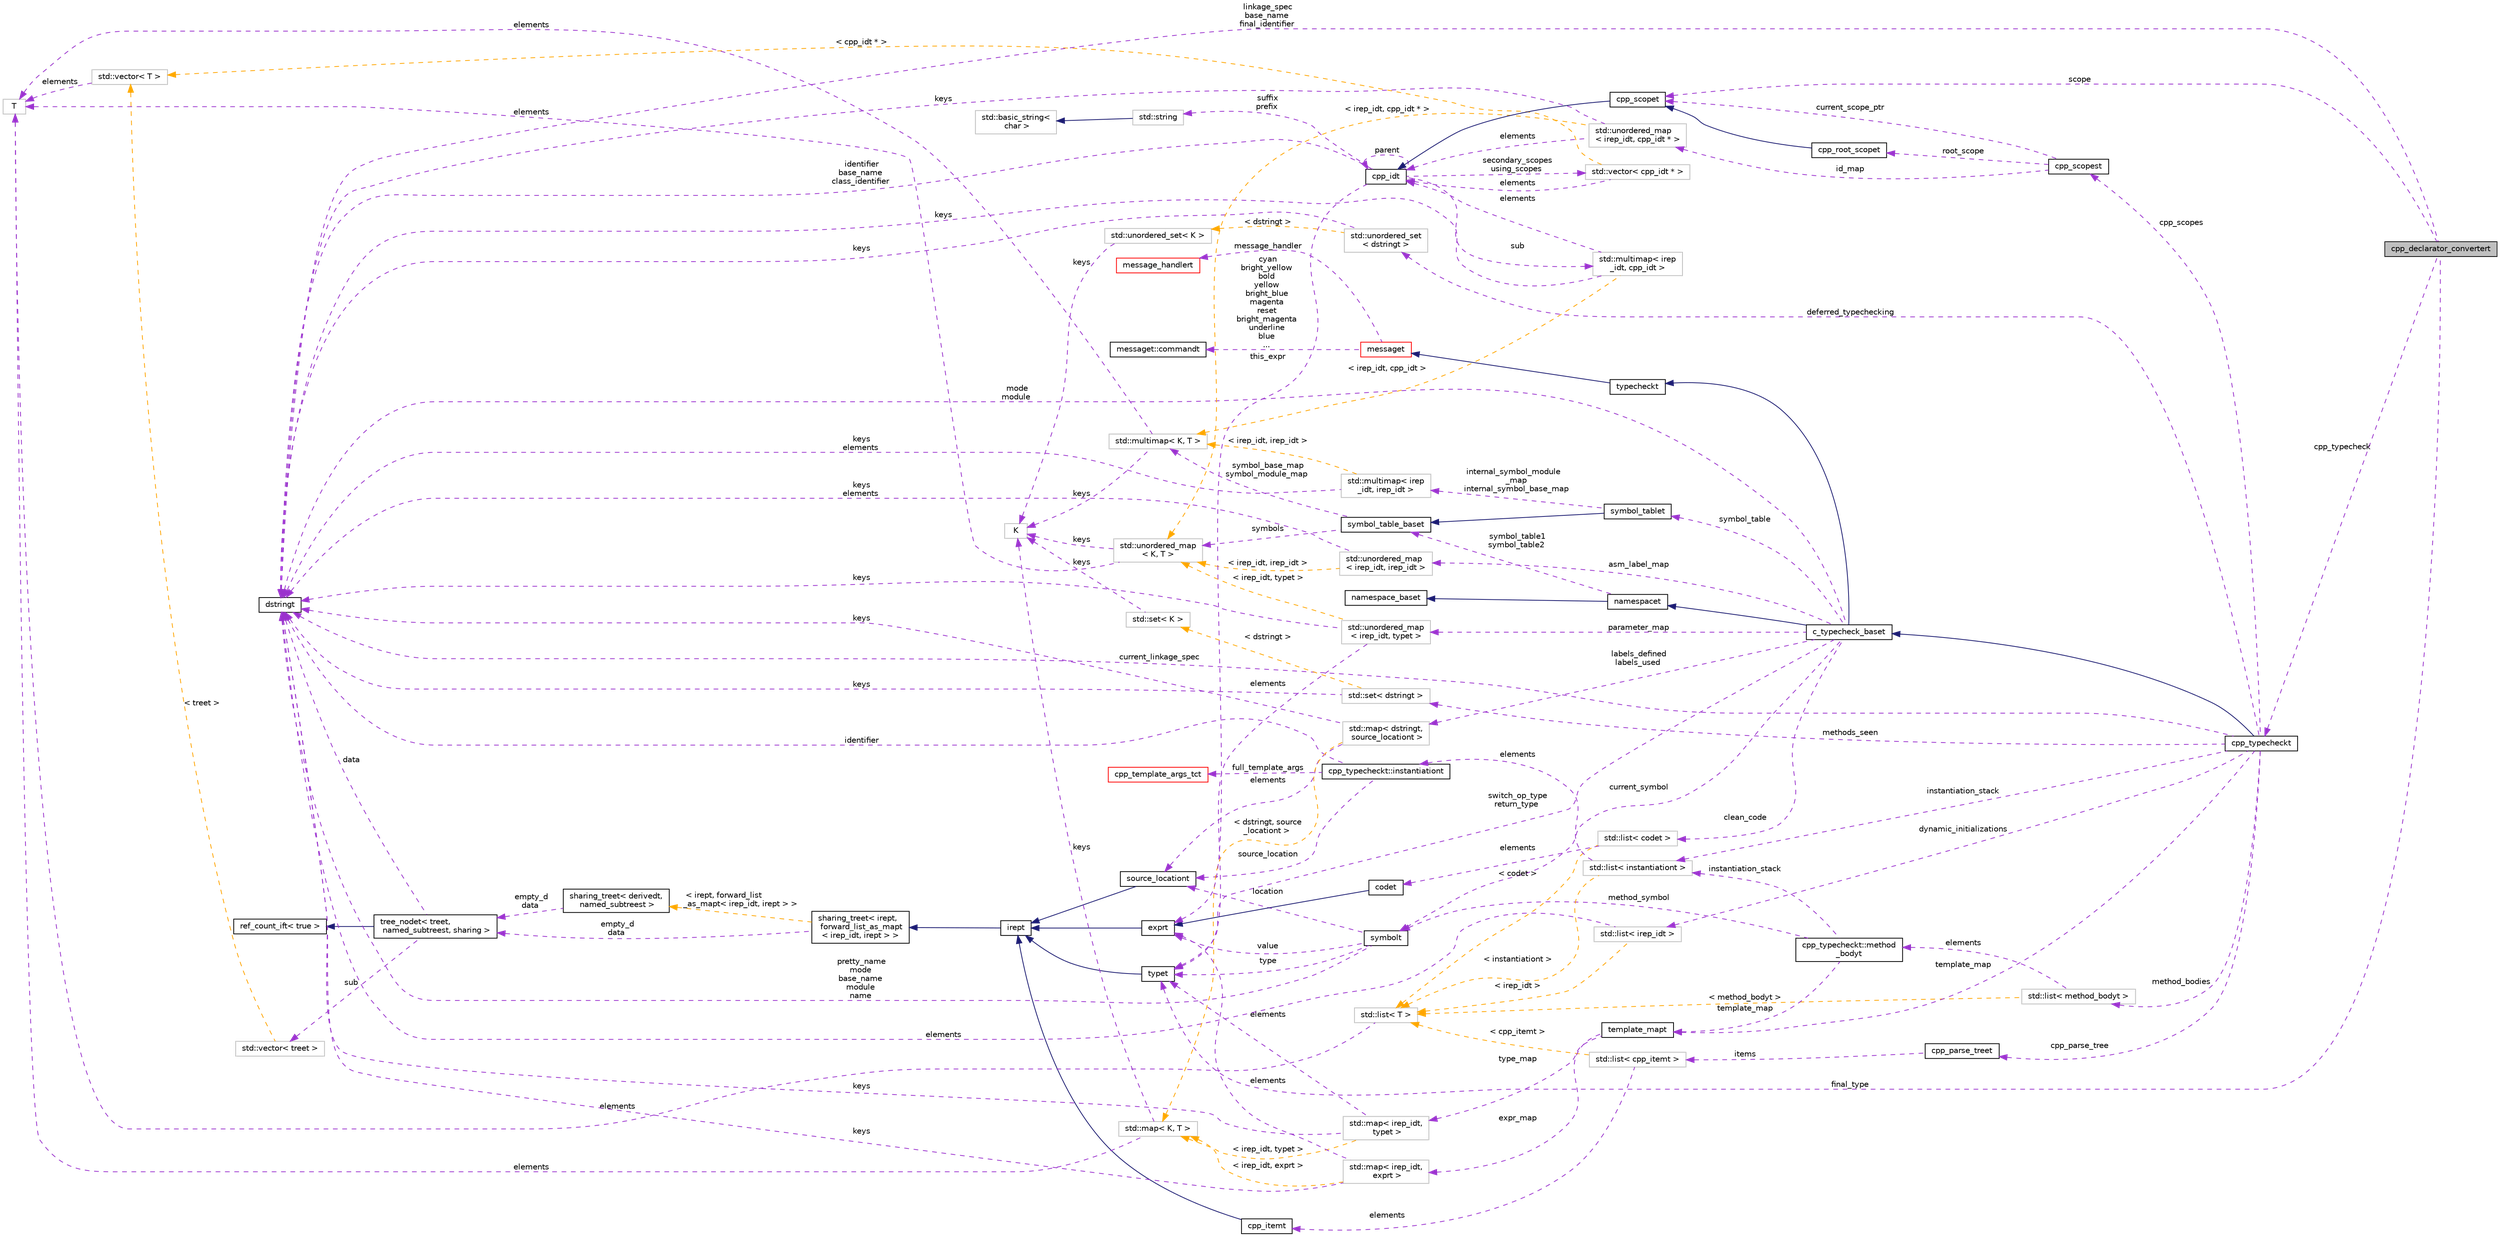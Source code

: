digraph "cpp_declarator_convertert"
{
 // LATEX_PDF_SIZE
  bgcolor="transparent";
  edge [fontname="Helvetica",fontsize="10",labelfontname="Helvetica",labelfontsize="10"];
  node [fontname="Helvetica",fontsize="10",shape=record];
  rankdir="LR";
  Node1 [label="cpp_declarator_convertert",height=0.2,width=0.4,color="black", fillcolor="grey75", style="filled", fontcolor="black",tooltip=" "];
  Node2 -> Node1 [dir="back",color="darkorchid3",fontsize="10",style="dashed",label=" final_type" ,fontname="Helvetica"];
  Node2 [label="typet",height=0.2,width=0.4,color="black",URL="$classtypet.html",tooltip="The type of an expression, extends irept."];
  Node3 -> Node2 [dir="back",color="midnightblue",fontsize="10",style="solid",fontname="Helvetica"];
  Node3 [label="irept",height=0.2,width=0.4,color="black",URL="$classirept.html",tooltip="There are a large number of kinds of tree structured or tree-like data in CPROVER."];
  Node4 -> Node3 [dir="back",color="midnightblue",fontsize="10",style="solid",fontname="Helvetica"];
  Node4 [label="sharing_treet\< irept,\l forward_list_as_mapt\l\< irep_idt, irept \> \>",height=0.2,width=0.4,color="black",URL="$classsharing__treet.html",tooltip=" "];
  Node5 -> Node4 [dir="back",color="darkorchid3",fontsize="10",style="dashed",label=" empty_d\ndata" ,fontname="Helvetica"];
  Node5 [label="tree_nodet\< treet,\l named_subtreest, sharing \>",height=0.2,width=0.4,color="black",URL="$classtree__nodet.html",tooltip="A node with data in a tree, it contains:"];
  Node6 -> Node5 [dir="back",color="midnightblue",fontsize="10",style="solid",fontname="Helvetica"];
  Node6 [label="ref_count_ift\< true \>",height=0.2,width=0.4,color="black",URL="$structref__count__ift_3_01true_01_4.html",tooltip=" "];
  Node7 -> Node5 [dir="back",color="darkorchid3",fontsize="10",style="dashed",label=" sub" ,fontname="Helvetica"];
  Node7 [label="std::vector\< treet \>",height=0.2,width=0.4,color="grey75",tooltip=" "];
  Node8 -> Node7 [dir="back",color="orange",fontsize="10",style="dashed",label=" \< treet \>" ,fontname="Helvetica"];
  Node8 [label="std::vector\< T \>",height=0.2,width=0.4,color="grey75",tooltip="STL class."];
  Node9 -> Node8 [dir="back",color="darkorchid3",fontsize="10",style="dashed",label=" elements" ,fontname="Helvetica"];
  Node9 [label="T",height=0.2,width=0.4,color="grey75",tooltip=" "];
  Node10 -> Node5 [dir="back",color="darkorchid3",fontsize="10",style="dashed",label=" data" ,fontname="Helvetica"];
  Node10 [label="dstringt",height=0.2,width=0.4,color="black",URL="$classdstringt.html",tooltip="dstringt has one field, an unsigned integer no which is an index into a static table of strings."];
  Node11 -> Node4 [dir="back",color="orange",fontsize="10",style="dashed",label=" \< irept, forward_list\l_as_mapt\< irep_idt, irept \> \>" ,fontname="Helvetica"];
  Node11 [label="sharing_treet\< derivedt,\l named_subtreest \>",height=0.2,width=0.4,color="black",URL="$classsharing__treet.html",tooltip="Base class for tree-like data structures with sharing."];
  Node5 -> Node11 [dir="back",color="darkorchid3",fontsize="10",style="dashed",label=" empty_d\ndata" ,fontname="Helvetica"];
  Node12 -> Node1 [dir="back",color="darkorchid3",fontsize="10",style="dashed",label=" cpp_typecheck" ,fontname="Helvetica"];
  Node12 [label="cpp_typecheckt",height=0.2,width=0.4,color="black",URL="$classcpp__typecheckt.html",tooltip=" "];
  Node13 -> Node12 [dir="back",color="midnightblue",fontsize="10",style="solid",fontname="Helvetica"];
  Node13 [label="c_typecheck_baset",height=0.2,width=0.4,color="black",URL="$classc__typecheck__baset.html",tooltip=" "];
  Node14 -> Node13 [dir="back",color="midnightblue",fontsize="10",style="solid",fontname="Helvetica"];
  Node14 [label="typecheckt",height=0.2,width=0.4,color="black",URL="$classtypecheckt.html",tooltip=" "];
  Node15 -> Node14 [dir="back",color="midnightblue",fontsize="10",style="solid",fontname="Helvetica"];
  Node15 [label="messaget",height=0.2,width=0.4,color="red",URL="$classmessaget.html",tooltip="Class that provides messages with a built-in verbosity 'level'."];
  Node16 -> Node15 [dir="back",color="darkorchid3",fontsize="10",style="dashed",label=" message_handler" ,fontname="Helvetica"];
  Node16 [label="message_handlert",height=0.2,width=0.4,color="red",URL="$classmessage__handlert.html",tooltip=" "];
  Node18 -> Node15 [dir="back",color="darkorchid3",fontsize="10",style="dashed",label=" cyan\nbright_yellow\nbold\nyellow\nbright_blue\nmagenta\nreset\nbright_magenta\nunderline\nblue\n..." ,fontname="Helvetica"];
  Node18 [label="messaget::commandt",height=0.2,width=0.4,color="black",URL="$classmessaget_1_1commandt.html",tooltip=" "];
  Node27 -> Node13 [dir="back",color="midnightblue",fontsize="10",style="solid",fontname="Helvetica"];
  Node27 [label="namespacet",height=0.2,width=0.4,color="black",URL="$classnamespacet.html",tooltip="A namespacet is essentially one or two symbol tables bound together, to allow for symbol lookups in t..."];
  Node28 -> Node27 [dir="back",color="midnightblue",fontsize="10",style="solid",fontname="Helvetica"];
  Node28 [label="namespace_baset",height=0.2,width=0.4,color="black",URL="$classnamespace__baset.html",tooltip="Basic interface for a namespace."];
  Node29 -> Node27 [dir="back",color="darkorchid3",fontsize="10",style="dashed",label=" symbol_table1\nsymbol_table2" ,fontname="Helvetica"];
  Node29 [label="symbol_table_baset",height=0.2,width=0.4,color="black",URL="$classsymbol__table__baset.html",tooltip="The symbol table base class interface."];
  Node30 -> Node29 [dir="back",color="darkorchid3",fontsize="10",style="dashed",label=" symbol_base_map\nsymbol_module_map" ,fontname="Helvetica"];
  Node30 [label="std::multimap\< K, T \>",height=0.2,width=0.4,color="grey75",tooltip="STL class."];
  Node31 -> Node30 [dir="back",color="darkorchid3",fontsize="10",style="dashed",label=" keys" ,fontname="Helvetica"];
  Node31 [label="K",height=0.2,width=0.4,color="grey75",tooltip=" "];
  Node9 -> Node30 [dir="back",color="darkorchid3",fontsize="10",style="dashed",label=" elements" ,fontname="Helvetica"];
  Node32 -> Node29 [dir="back",color="darkorchid3",fontsize="10",style="dashed",label=" symbols" ,fontname="Helvetica"];
  Node32 [label="std::unordered_map\l\< K, T \>",height=0.2,width=0.4,color="grey75",tooltip="STL class."];
  Node31 -> Node32 [dir="back",color="darkorchid3",fontsize="10",style="dashed",label=" keys" ,fontname="Helvetica"];
  Node9 -> Node32 [dir="back",color="darkorchid3",fontsize="10",style="dashed",label=" elements" ,fontname="Helvetica"];
  Node33 -> Node13 [dir="back",color="darkorchid3",fontsize="10",style="dashed",label=" symbol_table" ,fontname="Helvetica"];
  Node33 [label="symbol_tablet",height=0.2,width=0.4,color="black",URL="$classsymbol__tablet.html",tooltip="The symbol table."];
  Node29 -> Node33 [dir="back",color="midnightblue",fontsize="10",style="solid",fontname="Helvetica"];
  Node34 -> Node33 [dir="back",color="darkorchid3",fontsize="10",style="dashed",label=" internal_symbol_module\l_map\ninternal_symbol_base_map" ,fontname="Helvetica"];
  Node34 [label="std::multimap\< irep\l_idt, irep_idt \>",height=0.2,width=0.4,color="grey75",tooltip=" "];
  Node10 -> Node34 [dir="back",color="darkorchid3",fontsize="10",style="dashed",label=" keys\nelements" ,fontname="Helvetica"];
  Node30 -> Node34 [dir="back",color="orange",fontsize="10",style="dashed",label=" \< irep_idt, irep_idt \>" ,fontname="Helvetica"];
  Node35 -> Node13 [dir="back",color="darkorchid3",fontsize="10",style="dashed",label=" asm_label_map" ,fontname="Helvetica"];
  Node35 [label="std::unordered_map\l\< irep_idt, irep_idt \>",height=0.2,width=0.4,color="grey75",tooltip=" "];
  Node10 -> Node35 [dir="back",color="darkorchid3",fontsize="10",style="dashed",label=" keys\nelements" ,fontname="Helvetica"];
  Node32 -> Node35 [dir="back",color="orange",fontsize="10",style="dashed",label=" \< irep_idt, irep_idt \>" ,fontname="Helvetica"];
  Node36 -> Node13 [dir="back",color="darkorchid3",fontsize="10",style="dashed",label=" labels_defined\nlabels_used" ,fontname="Helvetica"];
  Node36 [label="std::map\< dstringt,\l source_locationt \>",height=0.2,width=0.4,color="grey75",tooltip=" "];
  Node10 -> Node36 [dir="back",color="darkorchid3",fontsize="10",style="dashed",label=" keys" ,fontname="Helvetica"];
  Node25 -> Node36 [dir="back",color="darkorchid3",fontsize="10",style="dashed",label=" elements" ,fontname="Helvetica"];
  Node25 [label="source_locationt",height=0.2,width=0.4,color="black",URL="$classsource__locationt.html",tooltip=" "];
  Node3 -> Node25 [dir="back",color="midnightblue",fontsize="10",style="solid",fontname="Helvetica"];
  Node37 -> Node36 [dir="back",color="orange",fontsize="10",style="dashed",label=" \< dstringt, source\l_locationt \>" ,fontname="Helvetica"];
  Node37 [label="std::map\< K, T \>",height=0.2,width=0.4,color="grey75",tooltip="STL class."];
  Node31 -> Node37 [dir="back",color="darkorchid3",fontsize="10",style="dashed",label=" keys" ,fontname="Helvetica"];
  Node9 -> Node37 [dir="back",color="darkorchid3",fontsize="10",style="dashed",label=" elements" ,fontname="Helvetica"];
  Node2 -> Node13 [dir="back",color="darkorchid3",fontsize="10",style="dashed",label=" switch_op_type\nreturn_type" ,fontname="Helvetica"];
  Node10 -> Node13 [dir="back",color="darkorchid3",fontsize="10",style="dashed",label=" mode\nmodule" ,fontname="Helvetica"];
  Node38 -> Node13 [dir="back",color="darkorchid3",fontsize="10",style="dashed",label=" current_symbol" ,fontname="Helvetica"];
  Node38 [label="symbolt",height=0.2,width=0.4,color="black",URL="$classsymbolt.html",tooltip="Symbol table entry."];
  Node2 -> Node38 [dir="back",color="darkorchid3",fontsize="10",style="dashed",label=" type" ,fontname="Helvetica"];
  Node10 -> Node38 [dir="back",color="darkorchid3",fontsize="10",style="dashed",label=" pretty_name\nmode\nbase_name\nmodule\nname" ,fontname="Helvetica"];
  Node39 -> Node38 [dir="back",color="darkorchid3",fontsize="10",style="dashed",label=" value" ,fontname="Helvetica"];
  Node39 [label="exprt",height=0.2,width=0.4,color="black",URL="$classexprt.html",tooltip="Base class for all expressions."];
  Node3 -> Node39 [dir="back",color="midnightblue",fontsize="10",style="solid",fontname="Helvetica"];
  Node25 -> Node38 [dir="back",color="darkorchid3",fontsize="10",style="dashed",label=" location" ,fontname="Helvetica"];
  Node40 -> Node13 [dir="back",color="darkorchid3",fontsize="10",style="dashed",label=" clean_code" ,fontname="Helvetica"];
  Node40 [label="std::list\< codet \>",height=0.2,width=0.4,color="grey75",tooltip=" "];
  Node41 -> Node40 [dir="back",color="darkorchid3",fontsize="10",style="dashed",label=" elements" ,fontname="Helvetica"];
  Node41 [label="codet",height=0.2,width=0.4,color="black",URL="$classcodet.html",tooltip="Data structure for representing an arbitrary statement in a program."];
  Node39 -> Node41 [dir="back",color="midnightblue",fontsize="10",style="solid",fontname="Helvetica"];
  Node42 -> Node40 [dir="back",color="orange",fontsize="10",style="dashed",label=" \< codet \>" ,fontname="Helvetica"];
  Node42 [label="std::list\< T \>",height=0.2,width=0.4,color="grey75",tooltip="STL class."];
  Node9 -> Node42 [dir="back",color="darkorchid3",fontsize="10",style="dashed",label=" elements" ,fontname="Helvetica"];
  Node43 -> Node13 [dir="back",color="darkorchid3",fontsize="10",style="dashed",label=" parameter_map" ,fontname="Helvetica"];
  Node43 [label="std::unordered_map\l\< irep_idt, typet \>",height=0.2,width=0.4,color="grey75",tooltip=" "];
  Node2 -> Node43 [dir="back",color="darkorchid3",fontsize="10",style="dashed",label=" elements" ,fontname="Helvetica"];
  Node10 -> Node43 [dir="back",color="darkorchid3",fontsize="10",style="dashed",label=" keys" ,fontname="Helvetica"];
  Node32 -> Node43 [dir="back",color="orange",fontsize="10",style="dashed",label=" \< irep_idt, typet \>" ,fontname="Helvetica"];
  Node44 -> Node12 [dir="back",color="darkorchid3",fontsize="10",style="dashed",label=" deferred_typechecking" ,fontname="Helvetica"];
  Node44 [label="std::unordered_set\l\< dstringt \>",height=0.2,width=0.4,color="grey75",tooltip=" "];
  Node10 -> Node44 [dir="back",color="darkorchid3",fontsize="10",style="dashed",label=" keys" ,fontname="Helvetica"];
  Node45 -> Node44 [dir="back",color="orange",fontsize="10",style="dashed",label=" \< dstringt \>" ,fontname="Helvetica"];
  Node45 [label="std::unordered_set\< K \>",height=0.2,width=0.4,color="grey75",tooltip="STL class."];
  Node31 -> Node45 [dir="back",color="darkorchid3",fontsize="10",style="dashed",label=" keys" ,fontname="Helvetica"];
  Node46 -> Node12 [dir="back",color="darkorchid3",fontsize="10",style="dashed",label=" dynamic_initializations" ,fontname="Helvetica"];
  Node46 [label="std::list\< irep_idt \>",height=0.2,width=0.4,color="grey75",tooltip=" "];
  Node10 -> Node46 [dir="back",color="darkorchid3",fontsize="10",style="dashed",label=" elements" ,fontname="Helvetica"];
  Node42 -> Node46 [dir="back",color="orange",fontsize="10",style="dashed",label=" \< irep_idt \>" ,fontname="Helvetica"];
  Node47 -> Node12 [dir="back",color="darkorchid3",fontsize="10",style="dashed",label=" cpp_scopes" ,fontname="Helvetica"];
  Node47 [label="cpp_scopest",height=0.2,width=0.4,color="black",URL="$classcpp__scopest.html",tooltip=" "];
  Node48 -> Node47 [dir="back",color="darkorchid3",fontsize="10",style="dashed",label=" id_map" ,fontname="Helvetica"];
  Node48 [label="std::unordered_map\l\< irep_idt, cpp_idt * \>",height=0.2,width=0.4,color="grey75",tooltip=" "];
  Node10 -> Node48 [dir="back",color="darkorchid3",fontsize="10",style="dashed",label=" keys" ,fontname="Helvetica"];
  Node49 -> Node48 [dir="back",color="darkorchid3",fontsize="10",style="dashed",label=" elements" ,fontname="Helvetica"];
  Node49 [label="cpp_idt",height=0.2,width=0.4,color="black",URL="$classcpp__idt.html",tooltip=" "];
  Node50 -> Node49 [dir="back",color="darkorchid3",fontsize="10",style="dashed",label=" secondary_scopes\nusing_scopes" ,fontname="Helvetica"];
  Node50 [label="std::vector\< cpp_idt * \>",height=0.2,width=0.4,color="grey75",tooltip=" "];
  Node49 -> Node50 [dir="back",color="darkorchid3",fontsize="10",style="dashed",label=" elements" ,fontname="Helvetica"];
  Node8 -> Node50 [dir="back",color="orange",fontsize="10",style="dashed",label=" \< cpp_idt * \>" ,fontname="Helvetica"];
  Node51 -> Node49 [dir="back",color="darkorchid3",fontsize="10",style="dashed",label=" sub" ,fontname="Helvetica"];
  Node51 [label="std::multimap\< irep\l_idt, cpp_idt \>",height=0.2,width=0.4,color="grey75",tooltip=" "];
  Node10 -> Node51 [dir="back",color="darkorchid3",fontsize="10",style="dashed",label=" keys" ,fontname="Helvetica"];
  Node49 -> Node51 [dir="back",color="darkorchid3",fontsize="10",style="dashed",label=" elements" ,fontname="Helvetica"];
  Node30 -> Node51 [dir="back",color="orange",fontsize="10",style="dashed",label=" \< irep_idt, cpp_idt \>" ,fontname="Helvetica"];
  Node10 -> Node49 [dir="back",color="darkorchid3",fontsize="10",style="dashed",label=" identifier\nbase_name\nclass_identifier" ,fontname="Helvetica"];
  Node49 -> Node49 [dir="back",color="darkorchid3",fontsize="10",style="dashed",label=" parent" ,fontname="Helvetica"];
  Node52 -> Node49 [dir="back",color="darkorchid3",fontsize="10",style="dashed",label=" suffix\nprefix" ,fontname="Helvetica"];
  Node52 [label="std::string",height=0.2,width=0.4,color="grey75",tooltip="STL class."];
  Node53 -> Node52 [dir="back",color="midnightblue",fontsize="10",style="solid",fontname="Helvetica"];
  Node53 [label="std::basic_string\<\l char \>",height=0.2,width=0.4,color="grey75",tooltip="STL class."];
  Node39 -> Node49 [dir="back",color="darkorchid3",fontsize="10",style="dashed",label=" this_expr" ,fontname="Helvetica"];
  Node32 -> Node48 [dir="back",color="orange",fontsize="10",style="dashed",label=" \< irep_idt, cpp_idt * \>" ,fontname="Helvetica"];
  Node54 -> Node47 [dir="back",color="darkorchid3",fontsize="10",style="dashed",label=" root_scope" ,fontname="Helvetica"];
  Node54 [label="cpp_root_scopet",height=0.2,width=0.4,color="black",URL="$classcpp__root__scopet.html",tooltip=" "];
  Node55 -> Node54 [dir="back",color="midnightblue",fontsize="10",style="solid",fontname="Helvetica"];
  Node55 [label="cpp_scopet",height=0.2,width=0.4,color="black",URL="$classcpp__scopet.html",tooltip=" "];
  Node49 -> Node55 [dir="back",color="midnightblue",fontsize="10",style="solid",fontname="Helvetica"];
  Node55 -> Node47 [dir="back",color="darkorchid3",fontsize="10",style="dashed",label=" current_scope_ptr" ,fontname="Helvetica"];
  Node56 -> Node12 [dir="back",color="darkorchid3",fontsize="10",style="dashed",label=" method_bodies" ,fontname="Helvetica"];
  Node56 [label="std::list\< method_bodyt \>",height=0.2,width=0.4,color="grey75",tooltip=" "];
  Node57 -> Node56 [dir="back",color="darkorchid3",fontsize="10",style="dashed",label=" elements" ,fontname="Helvetica"];
  Node57 [label="cpp_typecheckt::method\l_bodyt",height=0.2,width=0.4,color="black",URL="$structcpp__typecheckt_1_1method__bodyt.html",tooltip=" "];
  Node38 -> Node57 [dir="back",color="darkorchid3",fontsize="10",style="dashed",label=" method_symbol" ,fontname="Helvetica"];
  Node58 -> Node57 [dir="back",color="darkorchid3",fontsize="10",style="dashed",label=" template_map" ,fontname="Helvetica"];
  Node58 [label="template_mapt",height=0.2,width=0.4,color="black",URL="$classtemplate__mapt.html",tooltip=" "];
  Node59 -> Node58 [dir="back",color="darkorchid3",fontsize="10",style="dashed",label=" type_map" ,fontname="Helvetica"];
  Node59 [label="std::map\< irep_idt,\l typet \>",height=0.2,width=0.4,color="grey75",tooltip=" "];
  Node2 -> Node59 [dir="back",color="darkorchid3",fontsize="10",style="dashed",label=" elements" ,fontname="Helvetica"];
  Node10 -> Node59 [dir="back",color="darkorchid3",fontsize="10",style="dashed",label=" keys" ,fontname="Helvetica"];
  Node37 -> Node59 [dir="back",color="orange",fontsize="10",style="dashed",label=" \< irep_idt, typet \>" ,fontname="Helvetica"];
  Node60 -> Node58 [dir="back",color="darkorchid3",fontsize="10",style="dashed",label=" expr_map" ,fontname="Helvetica"];
  Node60 [label="std::map\< irep_idt,\l exprt \>",height=0.2,width=0.4,color="grey75",tooltip=" "];
  Node10 -> Node60 [dir="back",color="darkorchid3",fontsize="10",style="dashed",label=" keys" ,fontname="Helvetica"];
  Node39 -> Node60 [dir="back",color="darkorchid3",fontsize="10",style="dashed",label=" elements" ,fontname="Helvetica"];
  Node37 -> Node60 [dir="back",color="orange",fontsize="10",style="dashed",label=" \< irep_idt, exprt \>" ,fontname="Helvetica"];
  Node61 -> Node57 [dir="back",color="darkorchid3",fontsize="10",style="dashed",label=" instantiation_stack" ,fontname="Helvetica"];
  Node61 [label="std::list\< instantiationt \>",height=0.2,width=0.4,color="grey75",tooltip=" "];
  Node62 -> Node61 [dir="back",color="darkorchid3",fontsize="10",style="dashed",label=" elements" ,fontname="Helvetica"];
  Node62 [label="cpp_typecheckt::instantiationt",height=0.2,width=0.4,color="black",URL="$classcpp__typecheckt_1_1instantiationt.html",tooltip=" "];
  Node63 -> Node62 [dir="back",color="darkorchid3",fontsize="10",style="dashed",label=" full_template_args" ,fontname="Helvetica"];
  Node63 [label="cpp_template_args_tct",height=0.2,width=0.4,color="red",URL="$classcpp__template__args__tct.html",tooltip=" "];
  Node10 -> Node62 [dir="back",color="darkorchid3",fontsize="10",style="dashed",label=" identifier" ,fontname="Helvetica"];
  Node25 -> Node62 [dir="back",color="darkorchid3",fontsize="10",style="dashed",label=" source_location" ,fontname="Helvetica"];
  Node42 -> Node61 [dir="back",color="orange",fontsize="10",style="dashed",label=" \< instantiationt \>" ,fontname="Helvetica"];
  Node42 -> Node56 [dir="back",color="orange",fontsize="10",style="dashed",label=" \< method_bodyt \>" ,fontname="Helvetica"];
  Node10 -> Node12 [dir="back",color="darkorchid3",fontsize="10",style="dashed",label=" current_linkage_spec" ,fontname="Helvetica"];
  Node65 -> Node12 [dir="back",color="darkorchid3",fontsize="10",style="dashed",label=" methods_seen" ,fontname="Helvetica"];
  Node65 [label="std::set\< dstringt \>",height=0.2,width=0.4,color="grey75",tooltip=" "];
  Node10 -> Node65 [dir="back",color="darkorchid3",fontsize="10",style="dashed",label=" keys" ,fontname="Helvetica"];
  Node66 -> Node65 [dir="back",color="orange",fontsize="10",style="dashed",label=" \< dstringt \>" ,fontname="Helvetica"];
  Node66 [label="std::set\< K \>",height=0.2,width=0.4,color="grey75",tooltip="STL class."];
  Node31 -> Node66 [dir="back",color="darkorchid3",fontsize="10",style="dashed",label=" keys" ,fontname="Helvetica"];
  Node67 -> Node12 [dir="back",color="darkorchid3",fontsize="10",style="dashed",label=" cpp_parse_tree" ,fontname="Helvetica"];
  Node67 [label="cpp_parse_treet",height=0.2,width=0.4,color="black",URL="$classcpp__parse__treet.html",tooltip=" "];
  Node68 -> Node67 [dir="back",color="darkorchid3",fontsize="10",style="dashed",label=" items" ,fontname="Helvetica"];
  Node68 [label="std::list\< cpp_itemt \>",height=0.2,width=0.4,color="grey75",tooltip=" "];
  Node69 -> Node68 [dir="back",color="darkorchid3",fontsize="10",style="dashed",label=" elements" ,fontname="Helvetica"];
  Node69 [label="cpp_itemt",height=0.2,width=0.4,color="black",URL="$classcpp__itemt.html",tooltip=" "];
  Node3 -> Node69 [dir="back",color="midnightblue",fontsize="10",style="solid",fontname="Helvetica"];
  Node42 -> Node68 [dir="back",color="orange",fontsize="10",style="dashed",label=" \< cpp_itemt \>" ,fontname="Helvetica"];
  Node58 -> Node12 [dir="back",color="darkorchid3",fontsize="10",style="dashed",label=" template_map" ,fontname="Helvetica"];
  Node61 -> Node12 [dir="back",color="darkorchid3",fontsize="10",style="dashed",label=" instantiation_stack" ,fontname="Helvetica"];
  Node10 -> Node1 [dir="back",color="darkorchid3",fontsize="10",style="dashed",label=" linkage_spec\nbase_name\nfinal_identifier" ,fontname="Helvetica"];
  Node55 -> Node1 [dir="back",color="darkorchid3",fontsize="10",style="dashed",label=" scope" ,fontname="Helvetica"];
}
